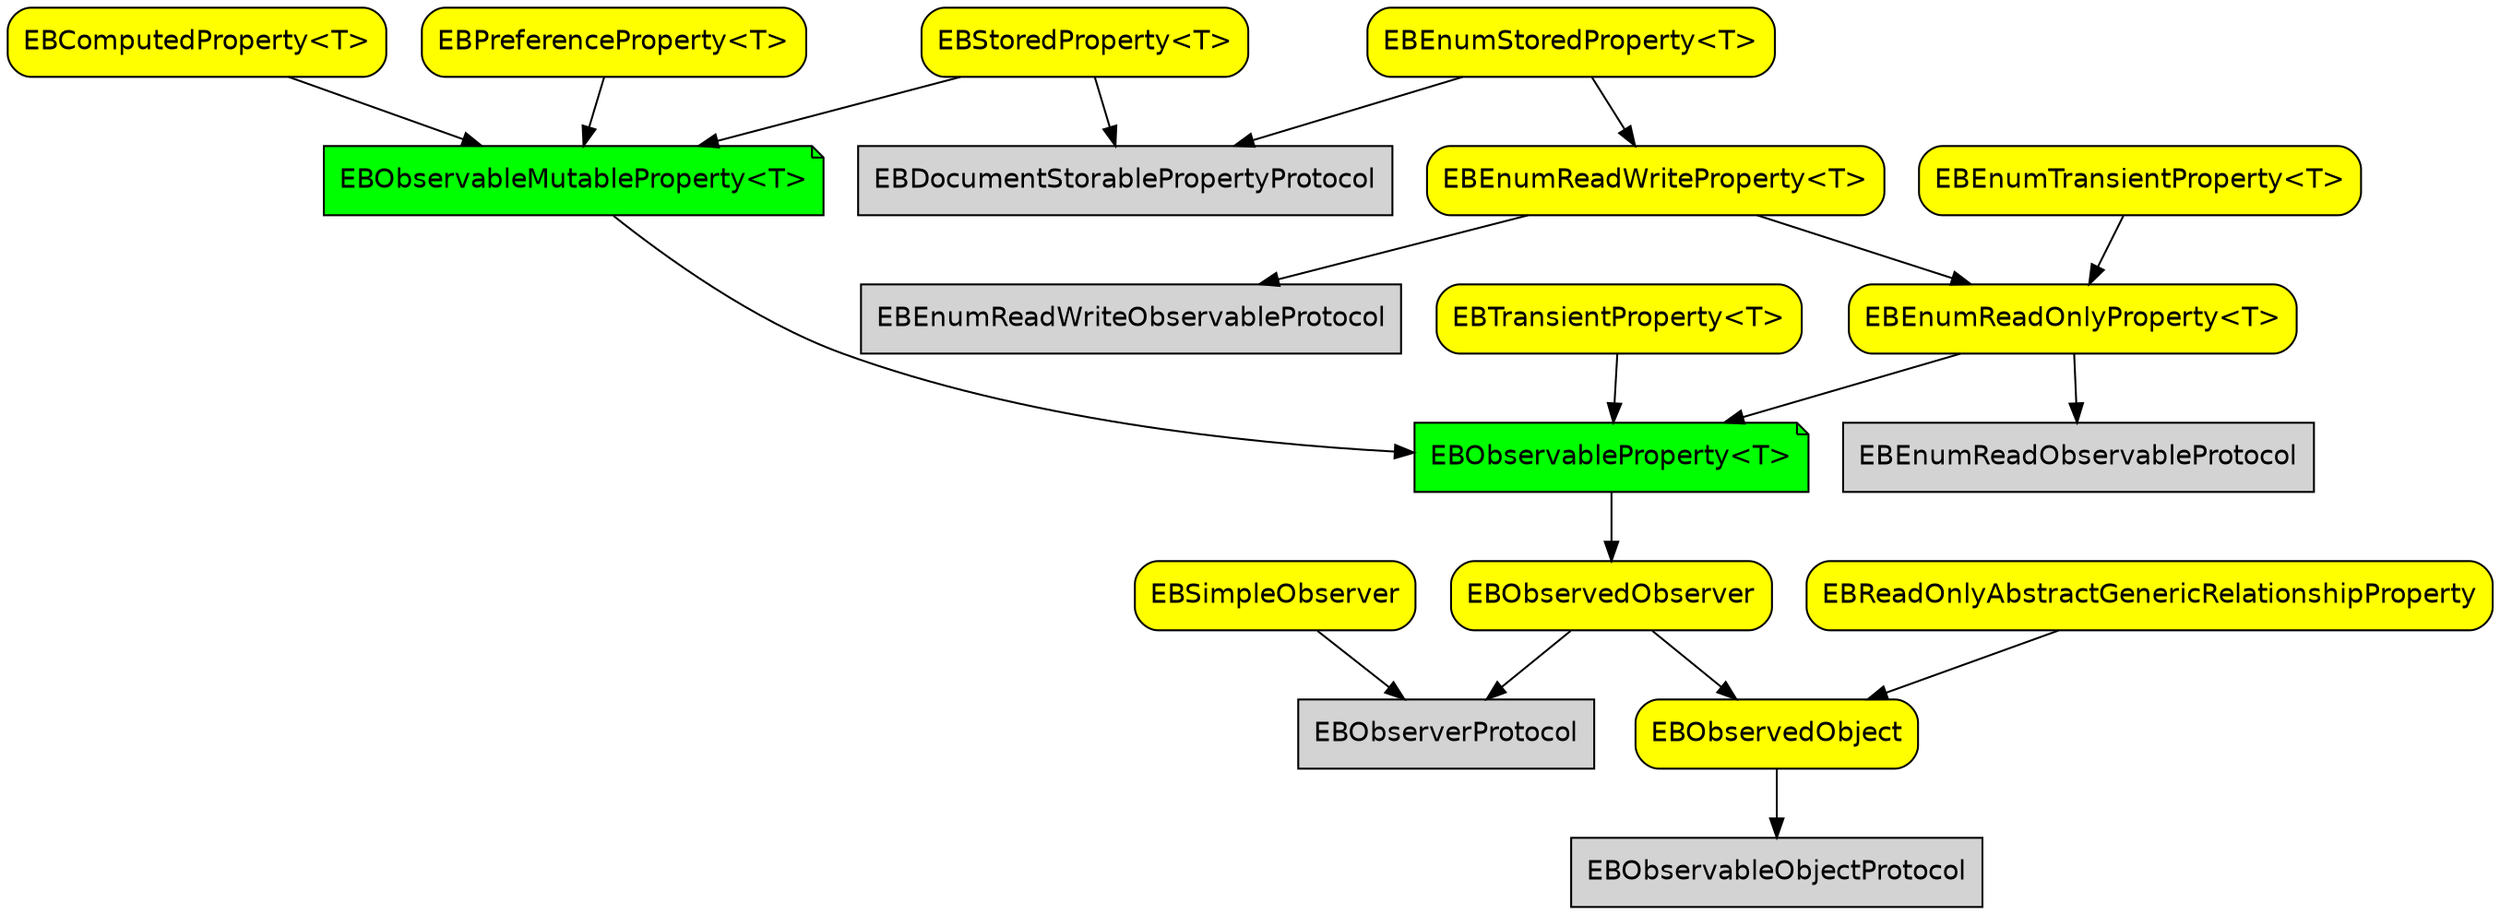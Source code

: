 digraph G {

  node [shape=box fontname=helvetica fillcolor=lightgray style=filled] ;

  EBObservableObjectProtocol ;
  EBObserverProtocol ;
  EBDocumentStorablePropertyProtocol ;
  EBEnumReadObservableProtocol;
  EBEnumReadWriteObservableProtocol;

  node [shape=note fontname=helvetica style="filled" fillcolor=green] ;

  "EBObservableMutableProperty<T>" ;
  "EBObservableProperty<T>" ;

  node [shape=box fontname=helvetica style="rounded,filled" fillcolor=yellow] ;

  EBObservedObject -> EBObservableObjectProtocol ;
  EBObservedObserver -> EBObserverProtocol ;
  EBObservedObserver -> EBObservedObject ;
  EBSimpleObserver -> EBObserverProtocol ;

  "EBObservableProperty<T>" -> EBObservedObserver ;
  EBReadOnlyAbstractGenericRelationshipProperty -> EBObservedObject ;
  "EBTransientProperty<T>" -> "EBObservableProperty<T>" ;
  "EBEnumReadOnlyProperty<T>" -> "EBObservableProperty<T>" ;
  "EBEnumReadOnlyProperty<T>" -> EBEnumReadObservableProtocol ;
  "EBObservableMutableProperty<T>" -> "EBObservableProperty<T>" ;
  "EBComputedProperty<T>" -> "EBObservableMutableProperty<T>" ;
  "EBPreferenceProperty<T>" -> "EBObservableMutableProperty<T>" ;
  "EBStoredProperty<T>" -> "EBObservableMutableProperty<T>" ;
  "EBStoredProperty<T>" -> EBDocumentStorablePropertyProtocol ;
  "EBEnumReadWriteProperty<T>" -> "EBEnumReadOnlyProperty<T>" ;
  "EBEnumReadWriteProperty<T>" -> EBEnumReadWriteObservableProtocol ;
  "EBEnumTransientProperty<T>" -> "EBEnumReadOnlyProperty<T>" ;
  "EBEnumStoredProperty<T>" -> "EBEnumReadWriteProperty<T>" ;
  "EBEnumStoredProperty<T>" -> EBDocumentStorablePropertyProtocol ;
 }

